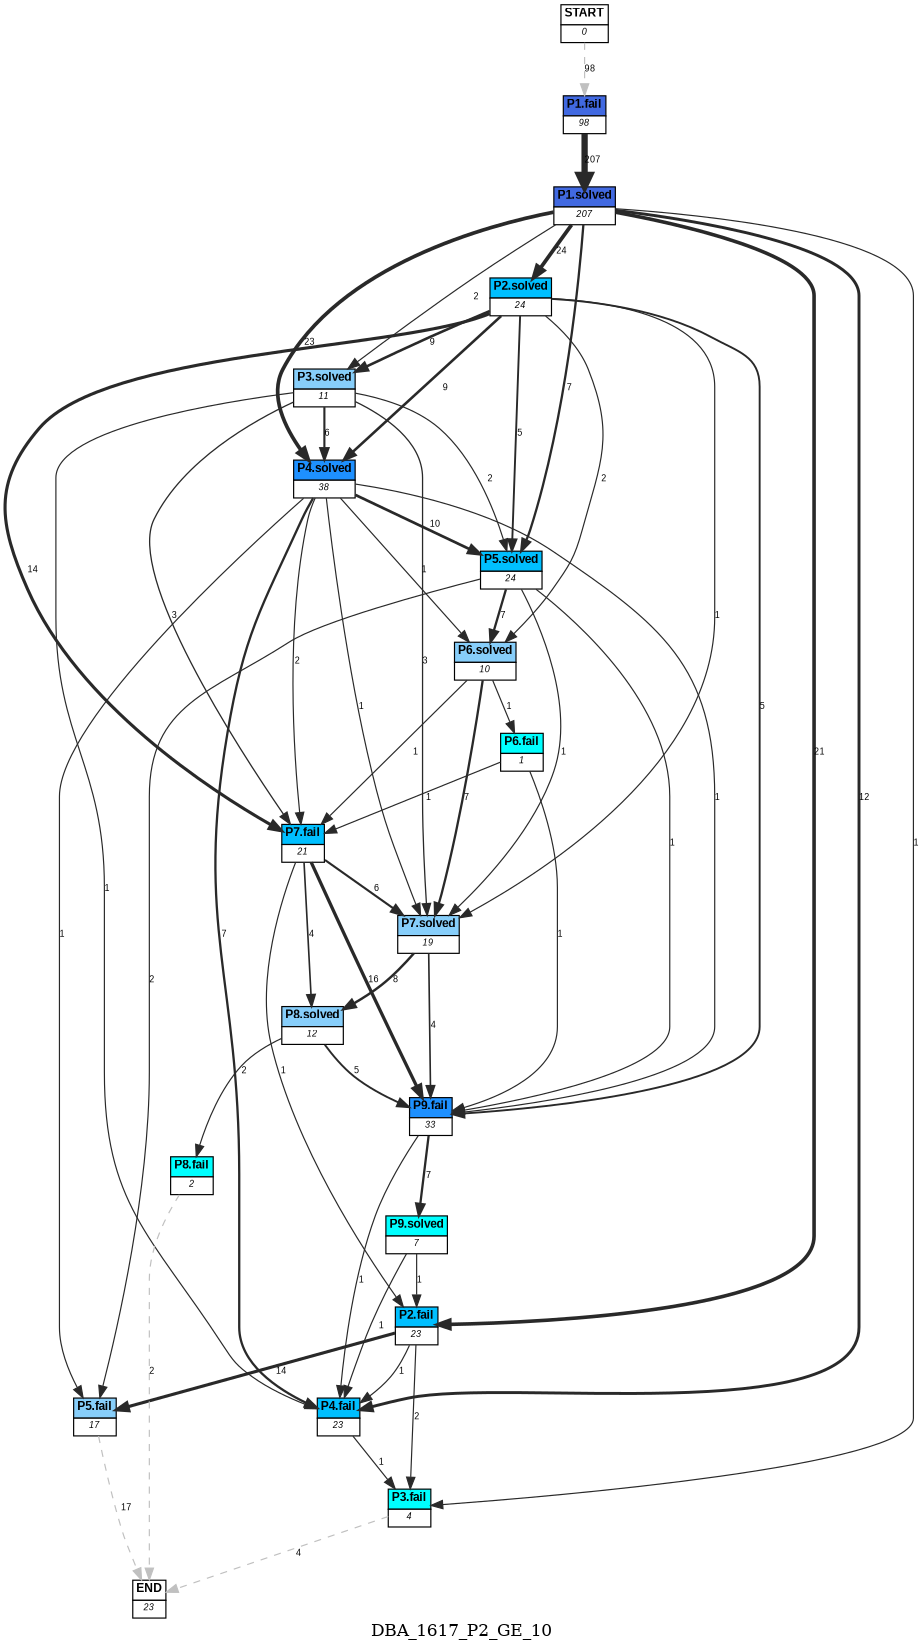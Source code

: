 digraph DBA_1617_P2_GE_10 {
	label=DBA_1617_P2_GE_10;
	dpi = 150
	size="16,11!";
	margin = 0;
"START" [shape=plain, label=<<table border="0" cellborder="1" cellspacing="0"><tr><td bgcolor="white"><FONT face="Arial" POINT-SIZE="10"><b>START</b></FONT></td></tr><tr><td bgcolor="white"><FONT face="Arial" POINT-SIZE="8"><i>0</i></FONT></td></tr></table>>]

"P1.fail" [shape=plain, label=<<table border="0" cellborder="1" cellspacing="0"><tr><td bgcolor="royalblue"><FONT face="Arial" POINT-SIZE="10"><b>P1.fail</b></FONT></td></tr><tr><td bgcolor="white"><FONT face="Arial" POINT-SIZE="8"><i>98</i></FONT></td></tr></table>>]

"P1.solved" [shape=plain, label=<<table border="0" cellborder="1" cellspacing="0"><tr><td bgcolor="royalblue"><FONT face="Arial" POINT-SIZE="10"><b>P1.solved</b></FONT></td></tr><tr><td bgcolor="white"><FONT face="Arial" POINT-SIZE="8"><i>207</i></FONT></td></tr></table>>]

"P2.fail" [shape=plain, label=<<table border="0" cellborder="1" cellspacing="0"><tr><td bgcolor="deepskyblue"><FONT face="Arial" POINT-SIZE="10"><b>P2.fail</b></FONT></td></tr><tr><td bgcolor="white"><FONT face="Arial" POINT-SIZE="8"><i>23</i></FONT></td></tr></table>>]

"P3.fail" [shape=plain, label=<<table border="0" cellborder="1" cellspacing="0"><tr><td bgcolor="aqua"><FONT face="Arial" POINT-SIZE="10"><b>P3.fail</b></FONT></td></tr><tr><td bgcolor="white"><FONT face="Arial" POINT-SIZE="8"><i>4</i></FONT></td></tr></table>>]

"P4.fail" [shape=plain, label=<<table border="0" cellborder="1" cellspacing="0"><tr><td bgcolor="deepskyblue"><FONT face="Arial" POINT-SIZE="10"><b>P4.fail</b></FONT></td></tr><tr><td bgcolor="white"><FONT face="Arial" POINT-SIZE="8"><i>23</i></FONT></td></tr></table>>]

"P5.fail" [shape=plain, label=<<table border="0" cellborder="1" cellspacing="0"><tr><td bgcolor="lightskyblue"><FONT face="Arial" POINT-SIZE="10"><b>P5.fail</b></FONT></td></tr><tr><td bgcolor="white"><FONT face="Arial" POINT-SIZE="8"><i>17</i></FONT></td></tr></table>>]

"P2.solved" [shape=plain, label=<<table border="0" cellborder="1" cellspacing="0"><tr><td bgcolor="deepskyblue"><FONT face="Arial" POINT-SIZE="10"><b>P2.solved</b></FONT></td></tr><tr><td bgcolor="white"><FONT face="Arial" POINT-SIZE="8"><i>24</i></FONT></td></tr></table>>]

"P3.solved" [shape=plain, label=<<table border="0" cellborder="1" cellspacing="0"><tr><td bgcolor="lightskyblue"><FONT face="Arial" POINT-SIZE="10"><b>P3.solved</b></FONT></td></tr><tr><td bgcolor="white"><FONT face="Arial" POINT-SIZE="8"><i>11</i></FONT></td></tr></table>>]

"P4.solved" [shape=plain, label=<<table border="0" cellborder="1" cellspacing="0"><tr><td bgcolor="dodgerblue"><FONT face="Arial" POINT-SIZE="10"><b>P4.solved</b></FONT></td></tr><tr><td bgcolor="white"><FONT face="Arial" POINT-SIZE="8"><i>38</i></FONT></td></tr></table>>]

"P5.solved" [shape=plain, label=<<table border="0" cellborder="1" cellspacing="0"><tr><td bgcolor="deepskyblue"><FONT face="Arial" POINT-SIZE="10"><b>P5.solved</b></FONT></td></tr><tr><td bgcolor="white"><FONT face="Arial" POINT-SIZE="8"><i>24</i></FONT></td></tr></table>>]

"P6.solved" [shape=plain, label=<<table border="0" cellborder="1" cellspacing="0"><tr><td bgcolor="lightskyblue"><FONT face="Arial" POINT-SIZE="10"><b>P6.solved</b></FONT></td></tr><tr><td bgcolor="white"><FONT face="Arial" POINT-SIZE="8"><i>10</i></FONT></td></tr></table>>]

"P7.fail" [shape=plain, label=<<table border="0" cellborder="1" cellspacing="0"><tr><td bgcolor="deepskyblue"><FONT face="Arial" POINT-SIZE="10"><b>P7.fail</b></FONT></td></tr><tr><td bgcolor="white"><FONT face="Arial" POINT-SIZE="8"><i>21</i></FONT></td></tr></table>>]

"P8.solved" [shape=plain, label=<<table border="0" cellborder="1" cellspacing="0"><tr><td bgcolor="lightskyblue"><FONT face="Arial" POINT-SIZE="10"><b>P8.solved</b></FONT></td></tr><tr><td bgcolor="white"><FONT face="Arial" POINT-SIZE="8"><i>12</i></FONT></td></tr></table>>]

"P9.fail" [shape=plain, label=<<table border="0" cellborder="1" cellspacing="0"><tr><td bgcolor="dodgerblue"><FONT face="Arial" POINT-SIZE="10"><b>P9.fail</b></FONT></td></tr><tr><td bgcolor="white"><FONT face="Arial" POINT-SIZE="8"><i>33</i></FONT></td></tr></table>>]

"P9.solved" [shape=plain, label=<<table border="0" cellborder="1" cellspacing="0"><tr><td bgcolor="aqua"><FONT face="Arial" POINT-SIZE="10"><b>P9.solved</b></FONT></td></tr><tr><td bgcolor="white"><FONT face="Arial" POINT-SIZE="8"><i>7</i></FONT></td></tr></table>>]

"P6.fail" [shape=plain, label=<<table border="0" cellborder="1" cellspacing="0"><tr><td bgcolor="aqua"><FONT face="Arial" POINT-SIZE="10"><b>P6.fail</b></FONT></td></tr><tr><td bgcolor="white"><FONT face="Arial" POINT-SIZE="8"><i>1</i></FONT></td></tr></table>>]

"P7.solved" [shape=plain, label=<<table border="0" cellborder="1" cellspacing="0"><tr><td bgcolor="lightskyblue"><FONT face="Arial" POINT-SIZE="10"><b>P7.solved</b></FONT></td></tr><tr><td bgcolor="white"><FONT face="Arial" POINT-SIZE="8"><i>19</i></FONT></td></tr></table>>]

"P8.fail" [shape=plain, label=<<table border="0" cellborder="1" cellspacing="0"><tr><td bgcolor="aqua"><FONT face="Arial" POINT-SIZE="10"><b>P8.fail</b></FONT></td></tr><tr><td bgcolor="white"><FONT face="Arial" POINT-SIZE="8"><i>2</i></FONT></td></tr></table>>]

"END" [shape=plain, label=<<table border="0" cellborder="1" cellspacing="0"><tr><td bgcolor="white"><FONT face="Arial" POINT-SIZE="10"><b>END</b></FONT></td></tr><tr><td bgcolor="white"><FONT face="Arial" POINT-SIZE="8"><i>23</i></FONT></td></tr></table>>]

"START" -> "P1.fail" [ style = dashed color=grey label ="98" labelfloat=false fontname="Arial" fontsize=8]

"P1.fail" -> "P1.solved" [ color=grey16 penwidth = "5.33271879326537"label ="207" labelfloat=false fontname="Arial" fontsize=8]

"P1.solved" -> "P2.fail" [ color=grey16 penwidth = "3.04452243772342"label ="21" labelfloat=false fontname="Arial" fontsize=8]

"P1.solved" -> "P3.fail" [ color=grey16 penwidth = "1"label ="1" labelfloat=false fontname="Arial" fontsize=8]

"P1.solved" -> "P4.fail" [ color=grey16 penwidth = "2.484906649788"label ="12" labelfloat=false fontname="Arial" fontsize=8]

"P1.solved" -> "P2.solved" [ color=grey16 penwidth = "3.17805383034795"label ="24" labelfloat=false fontname="Arial" fontsize=8]

"P1.solved" -> "P3.solved" [ color=grey16 penwidth = "1"label ="2" labelfloat=false fontname="Arial" fontsize=8]

"P1.solved" -> "P4.solved" [ color=grey16 penwidth = "3.13549421592915"label ="23" labelfloat=false fontname="Arial" fontsize=8]

"P1.solved" -> "P5.solved" [ color=grey16 penwidth = "1.94591014905531"label ="7" labelfloat=false fontname="Arial" fontsize=8]

"P2.fail" -> "P3.fail" [ color=grey16 penwidth = "1"label ="2" labelfloat=false fontname="Arial" fontsize=8]

"P2.fail" -> "P4.fail" [ color=grey16 penwidth = "1"label ="1" labelfloat=false fontname="Arial" fontsize=8]

"P2.fail" -> "P5.fail" [ color=grey16 penwidth = "2.63905732961526"label ="14" labelfloat=false fontname="Arial" fontsize=8]

"P3.fail" -> "END" [ style = dashed color=grey label ="4" labelfloat=false fontname="Arial" fontsize=8]

"P4.fail" -> "P3.fail" [ color=grey16 penwidth = "1"label ="1" labelfloat=false fontname="Arial" fontsize=8]

"P5.fail" -> "END" [ style = dashed color=grey label ="17" labelfloat=false fontname="Arial" fontsize=8]

"P2.solved" -> "P3.solved" [ color=grey16 penwidth = "2.19722457733622"label ="9" labelfloat=false fontname="Arial" fontsize=8]

"P2.solved" -> "P4.solved" [ color=grey16 penwidth = "2.19722457733622"label ="9" labelfloat=false fontname="Arial" fontsize=8]

"P2.solved" -> "P5.solved" [ color=grey16 penwidth = "1.6094379124341"label ="5" labelfloat=false fontname="Arial" fontsize=8]

"P2.solved" -> "P6.solved" [ color=grey16 penwidth = "1"label ="2" labelfloat=false fontname="Arial" fontsize=8]

"P2.solved" -> "P7.fail" [ color=grey16 penwidth = "2.63905732961526"label ="14" labelfloat=false fontname="Arial" fontsize=8]

"P2.solved" -> "P9.fail" [ color=grey16 penwidth = "1.6094379124341"label ="5" labelfloat=false fontname="Arial" fontsize=8]

"P2.solved" -> "P7.solved" [ color=grey16 penwidth = "1"label ="1" labelfloat=false fontname="Arial" fontsize=8]

"P3.solved" -> "P4.fail" [ color=grey16 penwidth = "1"label ="1" labelfloat=false fontname="Arial" fontsize=8]

"P3.solved" -> "P4.solved" [ color=grey16 penwidth = "1.79175946922805"label ="6" labelfloat=false fontname="Arial" fontsize=8]

"P3.solved" -> "P5.solved" [ color=grey16 penwidth = "1"label ="2" labelfloat=false fontname="Arial" fontsize=8]

"P3.solved" -> "P7.fail" [ color=grey16 penwidth = "1.09861228866811"label ="3" labelfloat=false fontname="Arial" fontsize=8]

"P3.solved" -> "P7.solved" [ color=grey16 penwidth = "1.09861228866811"label ="3" labelfloat=false fontname="Arial" fontsize=8]

"P4.solved" -> "P4.fail" [ color=grey16 penwidth = "1.94591014905531"label ="7" labelfloat=false fontname="Arial" fontsize=8]

"P4.solved" -> "P5.fail" [ color=grey16 penwidth = "1"label ="1" labelfloat=false fontname="Arial" fontsize=8]

"P4.solved" -> "P5.solved" [ color=grey16 penwidth = "2.30258509299405"label ="10" labelfloat=false fontname="Arial" fontsize=8]

"P4.solved" -> "P6.solved" [ color=grey16 penwidth = "1"label ="1" labelfloat=false fontname="Arial" fontsize=8]

"P4.solved" -> "P7.fail" [ color=grey16 penwidth = "1"label ="2" labelfloat=false fontname="Arial" fontsize=8]

"P4.solved" -> "P9.fail" [ color=grey16 penwidth = "1"label ="1" labelfloat=false fontname="Arial" fontsize=8]

"P4.solved" -> "P7.solved" [ color=grey16 penwidth = "1"label ="1" labelfloat=false fontname="Arial" fontsize=8]

"P5.solved" -> "P5.fail" [ color=grey16 penwidth = "1"label ="2" labelfloat=false fontname="Arial" fontsize=8]

"P5.solved" -> "P6.solved" [ color=grey16 penwidth = "1.94591014905531"label ="7" labelfloat=false fontname="Arial" fontsize=8]

"P5.solved" -> "P9.fail" [ color=grey16 penwidth = "1"label ="1" labelfloat=false fontname="Arial" fontsize=8]

"P5.solved" -> "P7.solved" [ color=grey16 penwidth = "1"label ="1" labelfloat=false fontname="Arial" fontsize=8]

"P6.solved" -> "P7.fail" [ color=grey16 penwidth = "1"label ="1" labelfloat=false fontname="Arial" fontsize=8]

"P6.solved" -> "P6.fail" [ color=grey16 penwidth = "1"label ="1" labelfloat=false fontname="Arial" fontsize=8]

"P6.solved" -> "P7.solved" [ color=grey16 penwidth = "1.94591014905531"label ="7" labelfloat=false fontname="Arial" fontsize=8]

"P7.fail" -> "P2.fail" [ color=grey16 penwidth = "1"label ="1" labelfloat=false fontname="Arial" fontsize=8]

"P7.fail" -> "P8.solved" [ color=grey16 penwidth = "1.38629436111989"label ="4" labelfloat=false fontname="Arial" fontsize=8]

"P7.fail" -> "P9.fail" [ color=grey16 penwidth = "2.77258872223978"label ="16" labelfloat=false fontname="Arial" fontsize=8]

"P7.fail" -> "P7.solved" [ color=grey16 penwidth = "1.79175946922805"label ="6" labelfloat=false fontname="Arial" fontsize=8]

"P8.solved" -> "P9.fail" [ color=grey16 penwidth = "1.6094379124341"label ="5" labelfloat=false fontname="Arial" fontsize=8]

"P8.solved" -> "P8.fail" [ color=grey16 penwidth = "1"label ="2" labelfloat=false fontname="Arial" fontsize=8]

"P9.fail" -> "P4.fail" [ color=grey16 penwidth = "1"label ="1" labelfloat=false fontname="Arial" fontsize=8]

"P9.fail" -> "P9.solved" [ color=grey16 penwidth = "1.94591014905531"label ="7" labelfloat=false fontname="Arial" fontsize=8]

"P9.solved" -> "P2.fail" [ color=grey16 penwidth = "1"label ="1" labelfloat=false fontname="Arial" fontsize=8]

"P9.solved" -> "P4.fail" [ color=grey16 penwidth = "1"label ="1" labelfloat=false fontname="Arial" fontsize=8]

"P6.fail" -> "P7.fail" [ color=grey16 penwidth = "1"label ="1" labelfloat=false fontname="Arial" fontsize=8]

"P6.fail" -> "P9.fail" [ color=grey16 penwidth = "1"label ="1" labelfloat=false fontname="Arial" fontsize=8]

"P7.solved" -> "P8.solved" [ color=grey16 penwidth = "2.07944154167984"label ="8" labelfloat=false fontname="Arial" fontsize=8]

"P7.solved" -> "P9.fail" [ color=grey16 penwidth = "1.38629436111989"label ="4" labelfloat=false fontname="Arial" fontsize=8]

"P8.fail" -> "END" [ style = dashed color=grey label ="2" labelfloat=false fontname="Arial" fontsize=8]

}
